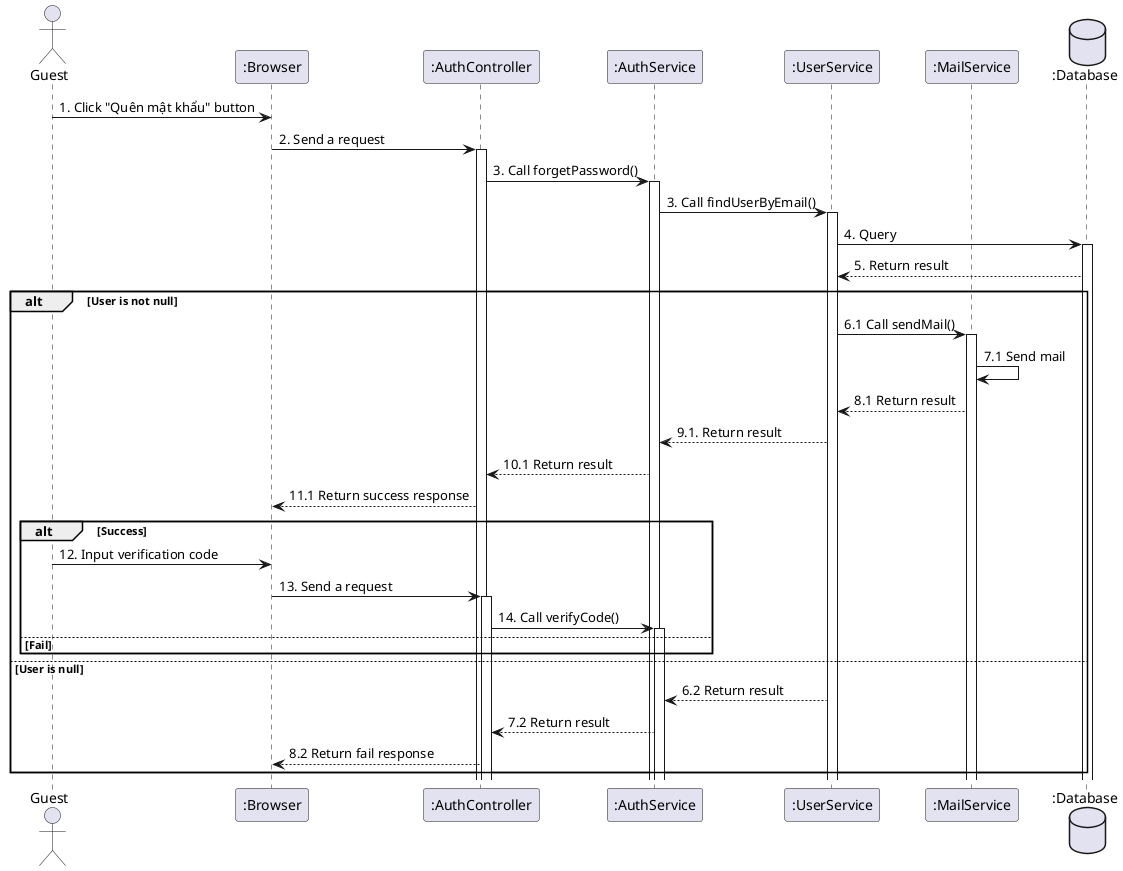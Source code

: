 @startuml

actor Guest as Guest

participant ":Browser" as a
participant ":AuthController" as b
participant ":AuthService" as c
participant ":UserService" as d
participant ":MailService" as e
database ":Database" as f

Guest -> a: 1. Click "Quên mật khẩu" button
a -> b++ : 2. Send a request
b -> c++: 3. Call forgetPassword()
c -> d++: 3. Call findUserByEmail()
d -> f++: 4. Query
f --> d: 5. Return result
alt User is not null
    d -> e++: 6.1 Call sendMail()
    e -> e: 7.1 Send mail
    e --> d: 8.1 Return result
    d --> c: 9.1. Return result
    c --> b: 10.1 Return result
    b --> a: 11.1 Return success response
    alt Success
        Guest -> a: 12. Input verification code
        a -> b++: 13. Send a request
        b -> c++: 14. Call verifyCode()
        
    else Fail
    end
else User is null
    d --> c: 6.2 Return result
    c --> b: 7.2 Return result
    b --> a: 8.2 Return fail response
    
end
@enduml
